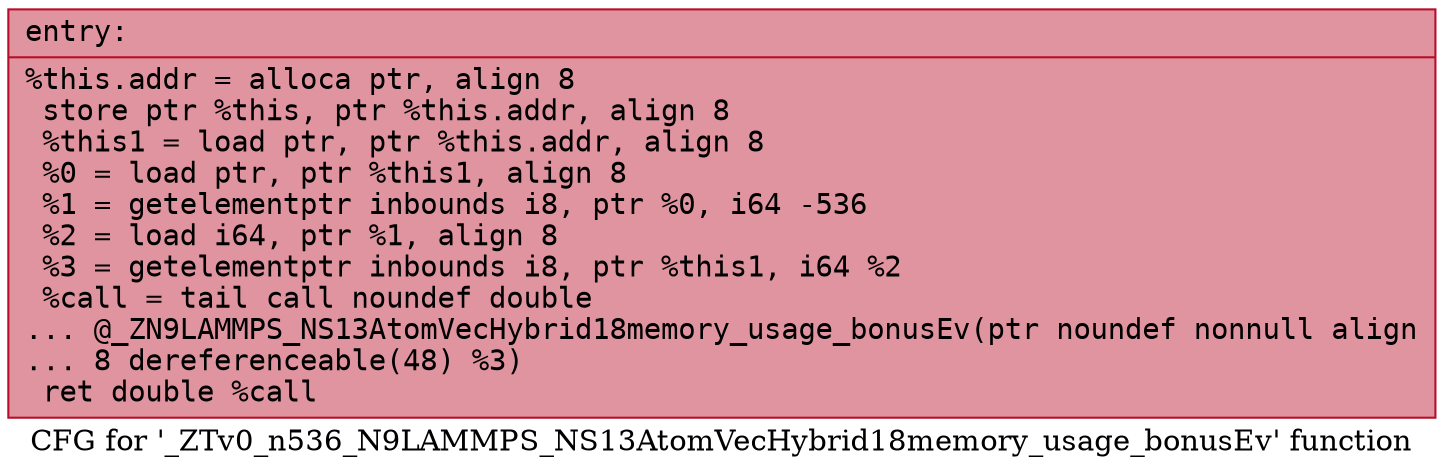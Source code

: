 digraph "CFG for '_ZTv0_n536_N9LAMMPS_NS13AtomVecHybrid18memory_usage_bonusEv' function" {
	label="CFG for '_ZTv0_n536_N9LAMMPS_NS13AtomVecHybrid18memory_usage_bonusEv' function";

	Node0x557e2af8b260 [shape=record,color="#b70d28ff", style=filled, fillcolor="#b70d2870" fontname="Courier",label="{entry:\l|  %this.addr = alloca ptr, align 8\l  store ptr %this, ptr %this.addr, align 8\l  %this1 = load ptr, ptr %this.addr, align 8\l  %0 = load ptr, ptr %this1, align 8\l  %1 = getelementptr inbounds i8, ptr %0, i64 -536\l  %2 = load i64, ptr %1, align 8\l  %3 = getelementptr inbounds i8, ptr %this1, i64 %2\l  %call = tail call noundef double\l... @_ZN9LAMMPS_NS13AtomVecHybrid18memory_usage_bonusEv(ptr noundef nonnull align\l... 8 dereferenceable(48) %3)\l  ret double %call\l}"];
}
